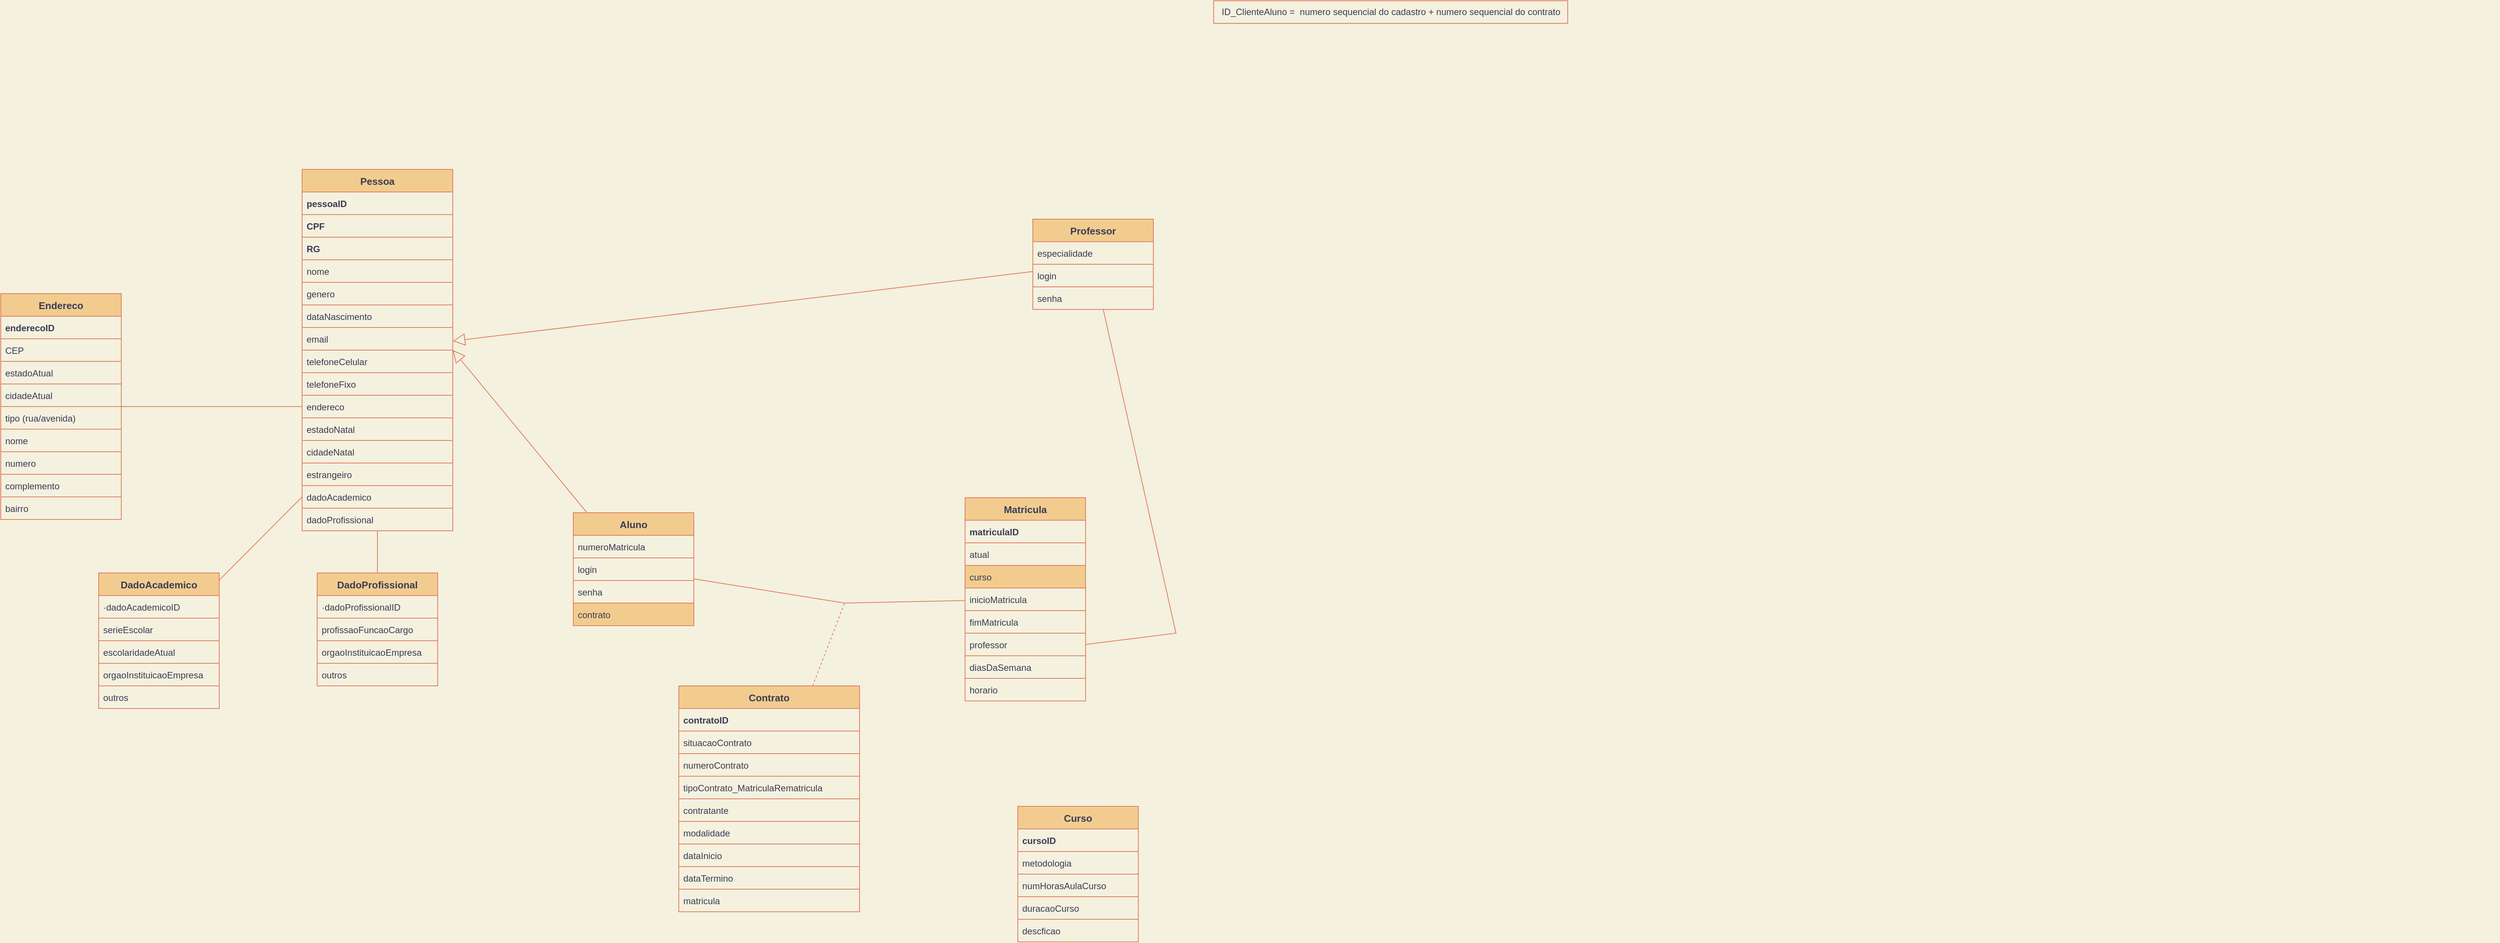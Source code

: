 <mxfile version="20.5.3" type="embed"><diagram id="wKgXzAg9ojGlnTEC1lOn" name="Diagrama de classes"><mxGraphModel dx="2779" dy="756" grid="0" gridSize="10" guides="1" tooltips="1" connect="1" arrows="1" fold="1" page="1" pageScale="1" pageWidth="1654" pageHeight="1169" background="#F4F1DE" math="0" shadow="0"><root><mxCell id="0"/><mxCell id="1" parent="0"/><mxCell id="VG4BFcTrAJ-5tfo0W3qp-12" style="edgeStyle=none;rounded=0;orthogonalLoop=1;jettySize=auto;html=1;strokeColor=#E07A5F;fontSize=12;fontColor=#393C56;endArrow=none;endFill=0;startSize=8;endSize=8;fillColor=#F2CC8F;dashed=1;labelBackgroundColor=#F4F1DE;" parent="1" source="vmr4mE0VQ1Etyp4nwSTQ-23" edge="1"><mxGeometry relative="1" as="geometry"><mxPoint x="40" y="840" as="targetPoint"/></mxGeometry></mxCell><mxCell id="vmr4mE0VQ1Etyp4nwSTQ-23" value="Contrato" style="swimlane;fontStyle=1;childLayout=stackLayout;horizontal=1;startSize=30;horizontalStack=0;resizeParent=1;resizeParentMax=0;resizeLast=0;collapsible=1;marginBottom=0;fillColor=#F2CC8F;strokeColor=#E07A5F;fontColor=#393C56;rounded=0;fontSize=13;labelBackgroundColor=none;strokeWidth=1;" parent="1" vertex="1"><mxGeometry x="-180" y="950" width="240" height="300" as="geometry"/></mxCell><mxCell id="vmr4mE0VQ1Etyp4nwSTQ-24" value="contratoID" style="text;strokeColor=#E07A5F;fillColor=none;align=left;verticalAlign=middle;spacingLeft=4;spacingRight=4;overflow=hidden;points=[[0,0.5],[1,0.5]];portConstraint=eastwest;rotatable=0;fontColor=#393C56;rounded=0;shadow=0;glass=0;fontStyle=1;labelBackgroundColor=none;strokeWidth=1;" parent="vmr4mE0VQ1Etyp4nwSTQ-23" vertex="1"><mxGeometry y="30" width="240" height="30" as="geometry"/></mxCell><mxCell id="vmr4mE0VQ1Etyp4nwSTQ-25" value="situacaoContrato" style="text;strokeColor=#E07A5F;fillColor=none;align=left;verticalAlign=middle;spacingLeft=4;spacingRight=4;overflow=hidden;points=[[0,0.5],[1,0.5]];portConstraint=eastwest;rotatable=0;fontColor=#393C56;rounded=0;labelBackgroundColor=none;strokeWidth=1;" parent="vmr4mE0VQ1Etyp4nwSTQ-23" vertex="1"><mxGeometry y="60" width="240" height="30" as="geometry"/></mxCell><mxCell id="vmr4mE0VQ1Etyp4nwSTQ-31" value="numeroContrato" style="text;strokeColor=#E07A5F;fillColor=none;align=left;verticalAlign=middle;spacingLeft=4;spacingRight=4;overflow=hidden;points=[[0,0.5],[1,0.5]];portConstraint=eastwest;rotatable=0;fontColor=#393C56;rounded=0;labelBackgroundColor=none;strokeWidth=1;" parent="vmr4mE0VQ1Etyp4nwSTQ-23" vertex="1"><mxGeometry y="90" width="240" height="30" as="geometry"/></mxCell><mxCell id="vmr4mE0VQ1Etyp4nwSTQ-26" value="tipoContrato_MatriculaRematricula" style="text;strokeColor=#E07A5F;fillColor=none;align=left;verticalAlign=middle;spacingLeft=4;spacingRight=4;overflow=hidden;points=[[0,0.5],[1,0.5]];portConstraint=eastwest;rotatable=0;fontColor=#393C56;rounded=0;labelBackgroundColor=none;strokeWidth=1;" parent="vmr4mE0VQ1Etyp4nwSTQ-23" vertex="1"><mxGeometry y="120" width="240" height="30" as="geometry"/></mxCell><mxCell id="vmr4mE0VQ1Etyp4nwSTQ-27" value="contratante" style="text;strokeColor=#E07A5F;fillColor=none;align=left;verticalAlign=middle;spacingLeft=4;spacingRight=4;overflow=hidden;points=[[0,0.5],[1,0.5]];portConstraint=eastwest;rotatable=0;fontColor=#393C56;rounded=0;labelBackgroundColor=none;strokeWidth=1;" parent="vmr4mE0VQ1Etyp4nwSTQ-23" vertex="1"><mxGeometry y="150" width="240" height="30" as="geometry"/></mxCell><mxCell id="3MisZbKRAyRNBX8BG2Sv-16" value="modalidade" style="text;strokeColor=#E07A5F;fillColor=none;align=left;verticalAlign=middle;spacingLeft=4;spacingRight=4;overflow=hidden;points=[[0,0.5],[1,0.5]];portConstraint=eastwest;rotatable=0;rounded=0;labelBackgroundColor=none;fontColor=#393C56;strokeWidth=1;" parent="vmr4mE0VQ1Etyp4nwSTQ-23" vertex="1"><mxGeometry y="180" width="240" height="30" as="geometry"/></mxCell><mxCell id="vmr4mE0VQ1Etyp4nwSTQ-29" value="dataInicio" style="text;strokeColor=#E07A5F;fillColor=none;align=left;verticalAlign=middle;spacingLeft=4;spacingRight=4;overflow=hidden;points=[[0,0.5],[1,0.5]];portConstraint=eastwest;rotatable=0;fontColor=#393C56;rounded=0;labelBackgroundColor=none;strokeWidth=1;" parent="vmr4mE0VQ1Etyp4nwSTQ-23" vertex="1"><mxGeometry y="210" width="240" height="30" as="geometry"/></mxCell><mxCell id="vmr4mE0VQ1Etyp4nwSTQ-30" value="dataTermino" style="text;strokeColor=#E07A5F;fillColor=none;align=left;verticalAlign=middle;spacingLeft=4;spacingRight=4;overflow=hidden;points=[[0,0.5],[1,0.5]];portConstraint=eastwest;rotatable=0;fontColor=#393C56;rounded=0;labelBackgroundColor=none;strokeWidth=1;" parent="vmr4mE0VQ1Etyp4nwSTQ-23" vertex="1"><mxGeometry y="240" width="240" height="30" as="geometry"/></mxCell><mxCell id="vmr4mE0VQ1Etyp4nwSTQ-32" value="matricula" style="text;strokeColor=#E07A5F;fillColor=none;align=left;verticalAlign=middle;spacingLeft=4;spacingRight=4;overflow=hidden;points=[[0,0.5],[1,0.5]];portConstraint=eastwest;rotatable=0;rounded=0;labelBackgroundColor=none;fontColor=#393C56;strokeWidth=1;" parent="vmr4mE0VQ1Etyp4nwSTQ-23" vertex="1"><mxGeometry y="270" width="240" height="30" as="geometry"/></mxCell><mxCell id="vmr4mE0VQ1Etyp4nwSTQ-38" value="Matricula" style="swimlane;fontStyle=1;childLayout=stackLayout;horizontal=1;startSize=30;horizontalStack=0;resizeParent=1;resizeParentMax=0;resizeLast=0;collapsible=1;marginBottom=0;fillColor=#F2CC8F;strokeColor=#E07A5F;fontColor=#393C56;rounded=0;fontSize=13;labelBackgroundColor=none;strokeWidth=1;" parent="1" vertex="1"><mxGeometry x="200" y="700" width="160" height="270" as="geometry"/></mxCell><mxCell id="vmr4mE0VQ1Etyp4nwSTQ-39" value="matriculaID" style="text;strokeColor=#E07A5F;fillColor=none;align=left;verticalAlign=middle;spacingLeft=4;spacingRight=4;overflow=hidden;points=[[0,0.5],[1,0.5]];portConstraint=eastwest;rotatable=0;fontColor=#393C56;rounded=0;shadow=0;glass=0;fontStyle=1;labelBackgroundColor=none;strokeWidth=1;" parent="vmr4mE0VQ1Etyp4nwSTQ-38" vertex="1"><mxGeometry y="30" width="160" height="30" as="geometry"/></mxCell><mxCell id="vmr4mE0VQ1Etyp4nwSTQ-40" value="atual" style="text;strokeColor=#E07A5F;fillColor=none;align=left;verticalAlign=middle;spacingLeft=4;spacingRight=4;overflow=hidden;points=[[0,0.5],[1,0.5]];portConstraint=eastwest;rotatable=0;fontColor=#393C56;rounded=0;labelBackgroundColor=none;strokeWidth=1;" parent="vmr4mE0VQ1Etyp4nwSTQ-38" vertex="1"><mxGeometry y="60" width="160" height="30" as="geometry"/></mxCell><mxCell id="vmr4mE0VQ1Etyp4nwSTQ-42" value="curso" style="text;strokeColor=#E07A5F;fillColor=#F2CC8F;align=left;verticalAlign=middle;spacingLeft=4;spacingRight=4;overflow=hidden;points=[[0,0.5],[1,0.5]];portConstraint=eastwest;rotatable=0;rounded=0;labelBackgroundColor=none;fontColor=#393C56;strokeWidth=1;" parent="vmr4mE0VQ1Etyp4nwSTQ-38" vertex="1"><mxGeometry y="90" width="160" height="30" as="geometry"/></mxCell><mxCell id="vmr4mE0VQ1Etyp4nwSTQ-46" value="inicioMatricula" style="text;strokeColor=#E07A5F;fillColor=none;align=left;verticalAlign=middle;spacingLeft=4;spacingRight=4;overflow=hidden;points=[[0,0.5],[1,0.5]];portConstraint=eastwest;rotatable=0;fontColor=#393C56;rounded=0;labelBackgroundColor=none;strokeWidth=1;" parent="vmr4mE0VQ1Etyp4nwSTQ-38" vertex="1"><mxGeometry y="120" width="160" height="30" as="geometry"/></mxCell><mxCell id="vmr4mE0VQ1Etyp4nwSTQ-47" value="fimMatricula" style="text;strokeColor=#E07A5F;fillColor=none;align=left;verticalAlign=middle;spacingLeft=4;spacingRight=4;overflow=hidden;points=[[0,0.5],[1,0.5]];portConstraint=eastwest;rotatable=0;fontColor=#393C56;rounded=0;labelBackgroundColor=none;strokeWidth=1;" parent="vmr4mE0VQ1Etyp4nwSTQ-38" vertex="1"><mxGeometry y="150" width="160" height="30" as="geometry"/></mxCell><mxCell id="vmr4mE0VQ1Etyp4nwSTQ-48" value="professor" style="text;strokeColor=#E07A5F;fillColor=none;align=left;verticalAlign=middle;spacingLeft=4;spacingRight=4;overflow=hidden;points=[[0,0.5],[1,0.5]];portConstraint=eastwest;rotatable=0;fontColor=#393C56;rounded=0;labelBackgroundColor=none;strokeWidth=1;" parent="vmr4mE0VQ1Etyp4nwSTQ-38" vertex="1"><mxGeometry y="180" width="160" height="30" as="geometry"/></mxCell><mxCell id="VG4BFcTrAJ-5tfo0W3qp-19" value="diasDaSemana" style="text;strokeColor=#E07A5F;fillColor=none;align=left;verticalAlign=middle;spacingLeft=4;spacingRight=4;overflow=hidden;points=[[0,0.5],[1,0.5]];portConstraint=eastwest;rotatable=0;fontColor=#393C56;rounded=0;labelBackgroundColor=none;strokeWidth=1;" parent="vmr4mE0VQ1Etyp4nwSTQ-38" vertex="1"><mxGeometry y="210" width="160" height="30" as="geometry"/></mxCell><mxCell id="vmr4mE0VQ1Etyp4nwSTQ-51" value="horario" style="text;strokeColor=#E07A5F;fillColor=none;align=left;verticalAlign=middle;spacingLeft=4;spacingRight=4;overflow=hidden;points=[[0,0.5],[1,0.5]];portConstraint=eastwest;rotatable=0;fontColor=#393C56;rounded=0;labelBackgroundColor=none;strokeWidth=1;" parent="vmr4mE0VQ1Etyp4nwSTQ-38" vertex="1"><mxGeometry y="240" width="160" height="30" as="geometry"/></mxCell><mxCell id="vmr4mE0VQ1Etyp4nwSTQ-58" value="Endereco" style="swimlane;fontStyle=1;childLayout=stackLayout;horizontal=1;startSize=30;horizontalStack=0;resizeParent=1;resizeParentMax=0;resizeLast=0;collapsible=1;marginBottom=0;fillColor=#F2CC8F;strokeColor=#E07A5F;fontColor=#393C56;rounded=0;fontSize=13;labelBackgroundColor=none;strokeWidth=1;" parent="1" vertex="1"><mxGeometry x="-1080" y="429" width="160" height="300" as="geometry"/></mxCell><mxCell id="vmr4mE0VQ1Etyp4nwSTQ-59" value="enderecoID" style="text;strokeColor=#E07A5F;fillColor=none;align=left;verticalAlign=middle;spacingLeft=4;spacingRight=4;overflow=hidden;points=[[0,0.5],[1,0.5]];portConstraint=eastwest;rotatable=0;fontColor=#393C56;rounded=0;shadow=0;glass=0;fontStyle=1;labelBackgroundColor=none;strokeWidth=1;" parent="vmr4mE0VQ1Etyp4nwSTQ-58" vertex="1"><mxGeometry y="30" width="160" height="30" as="geometry"/></mxCell><mxCell id="vmr4mE0VQ1Etyp4nwSTQ-9" value="CEP" style="text;strokeColor=#E07A5F;fillColor=none;align=left;verticalAlign=middle;spacingLeft=4;spacingRight=4;overflow=hidden;points=[[0,0.5],[1,0.5]];portConstraint=eastwest;rotatable=0;fontColor=#393C56;rounded=0;labelBackgroundColor=none;strokeWidth=1;" parent="vmr4mE0VQ1Etyp4nwSTQ-58" vertex="1"><mxGeometry y="60" width="160" height="30" as="geometry"/></mxCell><mxCell id="vmr4mE0VQ1Etyp4nwSTQ-14" value="estadoAtual" style="text;strokeColor=#E07A5F;fillColor=none;align=left;verticalAlign=middle;spacingLeft=4;spacingRight=4;overflow=hidden;points=[[0,0.5],[1,0.5]];portConstraint=eastwest;rotatable=0;fontColor=#393C56;rounded=0;labelBackgroundColor=none;strokeWidth=1;" parent="vmr4mE0VQ1Etyp4nwSTQ-58" vertex="1"><mxGeometry y="90" width="160" height="30" as="geometry"/></mxCell><mxCell id="vmr4mE0VQ1Etyp4nwSTQ-16" value="cidadeAtual" style="text;strokeColor=#E07A5F;fillColor=none;align=left;verticalAlign=middle;spacingLeft=4;spacingRight=4;overflow=hidden;points=[[0,0.5],[1,0.5]];portConstraint=eastwest;rotatable=0;fontColor=#393C56;rounded=0;labelBackgroundColor=none;strokeWidth=1;" parent="vmr4mE0VQ1Etyp4nwSTQ-58" vertex="1"><mxGeometry y="120" width="160" height="30" as="geometry"/></mxCell><mxCell id="vmr4mE0VQ1Etyp4nwSTQ-60" value="tipo (rua/avenida)" style="text;strokeColor=#E07A5F;fillColor=none;align=left;verticalAlign=middle;spacingLeft=4;spacingRight=4;overflow=hidden;points=[[0,0.5],[1,0.5]];portConstraint=eastwest;rotatable=0;fontColor=#393C56;rounded=0;labelBackgroundColor=none;strokeWidth=1;" parent="vmr4mE0VQ1Etyp4nwSTQ-58" vertex="1"><mxGeometry y="150" width="160" height="30" as="geometry"/></mxCell><mxCell id="vmr4mE0VQ1Etyp4nwSTQ-61" value="nome" style="text;strokeColor=#E07A5F;fillColor=none;align=left;verticalAlign=middle;spacingLeft=4;spacingRight=4;overflow=hidden;points=[[0,0.5],[1,0.5]];portConstraint=eastwest;rotatable=0;fontColor=#393C56;rounded=0;labelBackgroundColor=none;strokeWidth=1;" parent="vmr4mE0VQ1Etyp4nwSTQ-58" vertex="1"><mxGeometry y="180" width="160" height="30" as="geometry"/></mxCell><mxCell id="vmr4mE0VQ1Etyp4nwSTQ-62" value="numero" style="text;strokeColor=#E07A5F;fillColor=none;align=left;verticalAlign=middle;spacingLeft=4;spacingRight=4;overflow=hidden;points=[[0,0.5],[1,0.5]];portConstraint=eastwest;rotatable=0;fontColor=#393C56;rounded=0;labelBackgroundColor=none;strokeWidth=1;" parent="vmr4mE0VQ1Etyp4nwSTQ-58" vertex="1"><mxGeometry y="210" width="160" height="30" as="geometry"/></mxCell><mxCell id="vmr4mE0VQ1Etyp4nwSTQ-63" value="complemento" style="text;strokeColor=#E07A5F;fillColor=none;align=left;verticalAlign=middle;spacingLeft=4;spacingRight=4;overflow=hidden;points=[[0,0.5],[1,0.5]];portConstraint=eastwest;rotatable=0;fontColor=#393C56;rounded=0;labelBackgroundColor=none;strokeWidth=1;" parent="vmr4mE0VQ1Etyp4nwSTQ-58" vertex="1"><mxGeometry y="240" width="160" height="30" as="geometry"/></mxCell><mxCell id="vmr4mE0VQ1Etyp4nwSTQ-64" value="bairro" style="text;strokeColor=#E07A5F;fillColor=none;align=left;verticalAlign=middle;spacingLeft=4;spacingRight=4;overflow=hidden;points=[[0,0.5],[1,0.5]];portConstraint=eastwest;rotatable=0;fontColor=#393C56;rounded=0;labelBackgroundColor=none;strokeWidth=1;" parent="vmr4mE0VQ1Etyp4nwSTQ-58" vertex="1"><mxGeometry y="270" width="160" height="30" as="geometry"/></mxCell><mxCell id="VG4BFcTrAJ-5tfo0W3qp-17" style="edgeStyle=none;rounded=0;orthogonalLoop=1;jettySize=auto;html=1;strokeColor=#E07A5F;fontSize=12;fontColor=#393C56;endArrow=none;endFill=0;startSize=8;endSize=14;fillColor=#F2CC8F;labelBackgroundColor=#F4F1DE;" parent="1" source="vmr4mE0VQ1Etyp4nwSTQ-72" target="vmr4mE0VQ1Etyp4nwSTQ-38" edge="1"><mxGeometry relative="1" as="geometry"><Array as="points"><mxPoint x="40" y="840"/></Array></mxGeometry></mxCell><mxCell id="vmr4mE0VQ1Etyp4nwSTQ-72" value="Aluno" style="swimlane;fontStyle=1;childLayout=stackLayout;horizontal=1;startSize=30;horizontalStack=0;resizeParent=1;resizeParentMax=0;resizeLast=0;collapsible=1;marginBottom=0;fillColor=#F2CC8F;strokeColor=#E07A5F;fontColor=#393C56;rounded=0;fontSize=13;labelBackgroundColor=none;strokeWidth=1;" parent="1" vertex="1"><mxGeometry x="-320" y="720" width="160" height="150" as="geometry"/></mxCell><mxCell id="vmr4mE0VQ1Etyp4nwSTQ-74" value="numeroMatricula" style="text;strokeColor=#E07A5F;fillColor=none;align=left;verticalAlign=middle;spacingLeft=4;spacingRight=4;overflow=hidden;points=[[0,0.5],[1,0.5]];portConstraint=eastwest;rotatable=0;fontColor=#393C56;rounded=0;labelBackgroundColor=none;strokeWidth=1;" parent="vmr4mE0VQ1Etyp4nwSTQ-72" vertex="1"><mxGeometry y="30" width="160" height="30" as="geometry"/></mxCell><mxCell id="vmr4mE0VQ1Etyp4nwSTQ-78" value="login" style="text;strokeColor=#E07A5F;fillColor=none;align=left;verticalAlign=middle;spacingLeft=4;spacingRight=4;overflow=hidden;points=[[0,0.5],[1,0.5]];portConstraint=eastwest;rotatable=0;fontColor=#393C56;rounded=0;labelBackgroundColor=none;strokeWidth=1;" parent="vmr4mE0VQ1Etyp4nwSTQ-72" vertex="1"><mxGeometry y="60" width="160" height="30" as="geometry"/></mxCell><mxCell id="vmr4mE0VQ1Etyp4nwSTQ-79" value="senha" style="text;strokeColor=#E07A5F;fillColor=none;align=left;verticalAlign=middle;spacingLeft=4;spacingRight=4;overflow=hidden;points=[[0,0.5],[1,0.5]];portConstraint=eastwest;rotatable=0;fontColor=#393C56;rounded=0;labelBackgroundColor=none;strokeWidth=1;" parent="vmr4mE0VQ1Etyp4nwSTQ-72" vertex="1"><mxGeometry y="90" width="160" height="30" as="geometry"/></mxCell><mxCell id="vmr4mE0VQ1Etyp4nwSTQ-80" value="contrato" style="text;strokeColor=#E07A5F;fillColor=#F2CC8F;align=left;verticalAlign=middle;spacingLeft=4;spacingRight=4;overflow=hidden;points=[[0,0.5],[1,0.5]];portConstraint=eastwest;rotatable=0;rounded=0;labelBackgroundColor=none;fontColor=#393C56;strokeWidth=1;" parent="vmr4mE0VQ1Etyp4nwSTQ-72" vertex="1"><mxGeometry y="120" width="160" height="30" as="geometry"/></mxCell><mxCell id="vmr4mE0VQ1Etyp4nwSTQ-104" value="ID_ClienteAluno =&amp;nbsp; numero sequencial do cadastro + numero sequencial do contrato" style="text;html=1;align=center;verticalAlign=middle;resizable=0;points=[];autosize=1;strokeColor=#E07A5F;fillColor=none;fontColor=#393C56;labelBackgroundColor=none;rounded=0;strokeWidth=1;" parent="1" vertex="1"><mxGeometry x="530" y="40" width="470" height="30" as="geometry"/></mxCell><mxCell id="vmr4mE0VQ1Etyp4nwSTQ-111" style="edgeStyle=orthogonalEdgeStyle;rounded=0;orthogonalLoop=1;jettySize=auto;html=1;exitX=0.5;exitY=1;exitDx=0;exitDy=0;endArrow=none;endFill=0;fontColor=#393C56;strokeColor=#E07A5F;labelBackgroundColor=none;strokeWidth=1;" parent="1" edge="1"><mxGeometry relative="1" as="geometry"><mxPoint x="2235" y="970" as="sourcePoint"/><mxPoint x="2235" y="970" as="targetPoint"/></mxGeometry></mxCell><mxCell id="uFJoaVmChpkuxRk4t4Tf-9" value="DadoProfissional" style="swimlane;fontStyle=1;childLayout=stackLayout;horizontal=1;startSize=30;horizontalStack=0;resizeParent=1;resizeParentMax=0;resizeLast=0;collapsible=1;marginBottom=0;fillColor=#F2CC8F;strokeColor=#E07A5F;fontColor=#393C56;rounded=0;fontSize=13;labelBackgroundColor=none;strokeWidth=1;" parent="1" vertex="1"><mxGeometry x="-660" y="800" width="160" height="150" as="geometry"/></mxCell><mxCell id="3MisZbKRAyRNBX8BG2Sv-2" value="·dadoProfissionalID" style="text;strokeColor=#E07A5F;fillColor=none;align=left;verticalAlign=middle;spacingLeft=4;spacingRight=4;overflow=hidden;points=[[0,0.5],[1,0.5]];portConstraint=eastwest;rotatable=0;fontColor=#393C56;rounded=0;labelBackgroundColor=none;strokeWidth=1;" parent="uFJoaVmChpkuxRk4t4Tf-9" vertex="1"><mxGeometry y="30" width="160" height="30" as="geometry"/></mxCell><mxCell id="uFJoaVmChpkuxRk4t4Tf-11" value="profissaoFuncaoCargo" style="text;strokeColor=#E07A5F;fillColor=none;align=left;verticalAlign=middle;spacingLeft=4;spacingRight=4;overflow=hidden;points=[[0,0.5],[1,0.5]];portConstraint=eastwest;rotatable=0;fontColor=#393C56;rounded=0;labelBackgroundColor=none;strokeWidth=1;" parent="uFJoaVmChpkuxRk4t4Tf-9" vertex="1"><mxGeometry y="60" width="160" height="30" as="geometry"/></mxCell><mxCell id="uFJoaVmChpkuxRk4t4Tf-12" value="orgaoInstituicaoEmpresa" style="text;strokeColor=#E07A5F;fillColor=none;align=left;verticalAlign=middle;spacingLeft=4;spacingRight=4;overflow=hidden;points=[[0,0.5],[1,0.5]];portConstraint=eastwest;rotatable=0;fontColor=#393C56;rounded=0;labelBackgroundColor=none;strokeWidth=1;" parent="uFJoaVmChpkuxRk4t4Tf-9" vertex="1"><mxGeometry y="90" width="160" height="30" as="geometry"/></mxCell><mxCell id="uFJoaVmChpkuxRk4t4Tf-13" value="outros" style="text;strokeColor=#E07A5F;fillColor=none;align=left;verticalAlign=middle;spacingLeft=4;spacingRight=4;overflow=hidden;points=[[0,0.5],[1,0.5]];portConstraint=eastwest;rotatable=0;fontColor=#393C56;rounded=0;labelBackgroundColor=none;strokeWidth=1;" parent="uFJoaVmChpkuxRk4t4Tf-9" vertex="1"><mxGeometry y="120" width="160" height="30" as="geometry"/></mxCell><mxCell id="VG4BFcTrAJ-5tfo0W3qp-13" style="edgeStyle=none;rounded=0;orthogonalLoop=1;jettySize=auto;html=1;strokeColor=#E07A5F;fontSize=12;fontColor=#393C56;endArrow=none;endFill=0;startSize=8;endSize=14;fillColor=#F2CC8F;entryX=0;entryY=0.5;entryDx=0;entryDy=0;labelBackgroundColor=#F4F1DE;" parent="1" source="uFJoaVmChpkuxRk4t4Tf-19" target="vmr4mE0VQ1Etyp4nwSTQ-20" edge="1"><mxGeometry relative="1" as="geometry"/></mxCell><mxCell id="uFJoaVmChpkuxRk4t4Tf-19" value="DadoAcademico" style="swimlane;fontStyle=1;childLayout=stackLayout;horizontal=1;startSize=30;horizontalStack=0;resizeParent=1;resizeParentMax=0;resizeLast=0;collapsible=1;marginBottom=0;fillColor=#F2CC8F;strokeColor=#E07A5F;fontColor=#393C56;rounded=0;fontSize=13;labelBackgroundColor=none;strokeWidth=1;" parent="1" vertex="1"><mxGeometry x="-950" y="800" width="160" height="180" as="geometry"/></mxCell><mxCell id="3MisZbKRAyRNBX8BG2Sv-1" value="·dadoAcademicoID" style="text;strokeColor=#E07A5F;fillColor=none;align=left;verticalAlign=middle;spacingLeft=4;spacingRight=4;overflow=hidden;points=[[0,0.5],[1,0.5]];portConstraint=eastwest;rotatable=0;fontColor=#393C56;rounded=0;labelBackgroundColor=none;strokeWidth=1;" parent="uFJoaVmChpkuxRk4t4Tf-19" vertex="1"><mxGeometry y="30" width="160" height="30" as="geometry"/></mxCell><mxCell id="uFJoaVmChpkuxRk4t4Tf-20" value="serieEscolar" style="text;strokeColor=#E07A5F;fillColor=none;align=left;verticalAlign=middle;spacingLeft=4;spacingRight=4;overflow=hidden;points=[[0,0.5],[1,0.5]];portConstraint=eastwest;rotatable=0;fontColor=#393C56;rounded=0;labelBackgroundColor=none;strokeWidth=1;" parent="uFJoaVmChpkuxRk4t4Tf-19" vertex="1"><mxGeometry y="60" width="160" height="30" as="geometry"/></mxCell><mxCell id="uFJoaVmChpkuxRk4t4Tf-21" value="escolaridadeAtual" style="text;strokeColor=#E07A5F;fillColor=none;align=left;verticalAlign=middle;spacingLeft=4;spacingRight=4;overflow=hidden;points=[[0,0.5],[1,0.5]];portConstraint=eastwest;rotatable=0;fontColor=#393C56;rounded=0;labelBackgroundColor=none;strokeWidth=1;" parent="uFJoaVmChpkuxRk4t4Tf-19" vertex="1"><mxGeometry y="90" width="160" height="30" as="geometry"/></mxCell><mxCell id="uFJoaVmChpkuxRk4t4Tf-22" value="orgaoInstituicaoEmpresa" style="text;strokeColor=#E07A5F;fillColor=none;align=left;verticalAlign=middle;spacingLeft=4;spacingRight=4;overflow=hidden;points=[[0,0.5],[1,0.5]];portConstraint=eastwest;rotatable=0;fontColor=#393C56;rounded=0;labelBackgroundColor=none;strokeWidth=1;" parent="uFJoaVmChpkuxRk4t4Tf-19" vertex="1"><mxGeometry y="120" width="160" height="30" as="geometry"/></mxCell><mxCell id="uFJoaVmChpkuxRk4t4Tf-23" value="outros" style="text;strokeColor=#E07A5F;fillColor=none;align=left;verticalAlign=middle;spacingLeft=4;spacingRight=4;overflow=hidden;points=[[0,0.5],[1,0.5]];portConstraint=eastwest;rotatable=0;fontColor=#393C56;rounded=0;labelBackgroundColor=none;strokeWidth=1;" parent="uFJoaVmChpkuxRk4t4Tf-19" vertex="1"><mxGeometry y="150" width="160" height="30" as="geometry"/></mxCell><mxCell id="VG4BFcTrAJ-5tfo0W3qp-18" style="edgeStyle=none;rounded=0;orthogonalLoop=1;jettySize=auto;html=1;strokeColor=#E07A5F;fontSize=12;fontColor=#393C56;endArrow=none;endFill=0;startSize=8;endSize=14;fillColor=#F2CC8F;entryX=1;entryY=0.5;entryDx=0;entryDy=0;labelBackgroundColor=#F4F1DE;" parent="1" source="OzpYOp_O2W1lYUF9wHdp-2" target="vmr4mE0VQ1Etyp4nwSTQ-48" edge="1"><mxGeometry relative="1" as="geometry"><Array as="points"><mxPoint x="480" y="880"/></Array></mxGeometry></mxCell><mxCell id="OzpYOp_O2W1lYUF9wHdp-2" value="Professor" style="swimlane;fontStyle=1;childLayout=stackLayout;horizontal=1;startSize=30;horizontalStack=0;resizeParent=1;resizeParentMax=0;resizeLast=0;collapsible=1;marginBottom=0;fillColor=#F2CC8F;strokeColor=#E07A5F;fontColor=#393C56;rounded=0;fontSize=13;labelBackgroundColor=none;strokeWidth=1;" parent="1" vertex="1"><mxGeometry x="290" y="330" width="160" height="120" as="geometry"/></mxCell><mxCell id="VG4BFcTrAJ-5tfo0W3qp-1" value="especialidade" style="text;strokeColor=#E07A5F;fillColor=none;align=left;verticalAlign=middle;spacingLeft=4;spacingRight=4;overflow=hidden;points=[[0,0.5],[1,0.5]];portConstraint=eastwest;rotatable=0;fontColor=#393C56;rounded=0;labelBackgroundColor=none;strokeWidth=1;" parent="OzpYOp_O2W1lYUF9wHdp-2" vertex="1"><mxGeometry y="30" width="160" height="30" as="geometry"/></mxCell><mxCell id="VG4BFcTrAJ-5tfo0W3qp-2" value="login" style="text;strokeColor=#E07A5F;fillColor=none;align=left;verticalAlign=middle;spacingLeft=4;spacingRight=4;overflow=hidden;points=[[0,0.5],[1,0.5]];portConstraint=eastwest;rotatable=0;fontColor=#393C56;rounded=0;labelBackgroundColor=none;strokeWidth=1;" parent="OzpYOp_O2W1lYUF9wHdp-2" vertex="1"><mxGeometry y="60" width="160" height="30" as="geometry"/></mxCell><mxCell id="VG4BFcTrAJ-5tfo0W3qp-3" value="senha" style="text;strokeColor=#E07A5F;fillColor=none;align=left;verticalAlign=middle;spacingLeft=4;spacingRight=4;overflow=hidden;points=[[0,0.5],[1,0.5]];portConstraint=eastwest;rotatable=0;fontColor=#393C56;rounded=0;labelBackgroundColor=none;strokeWidth=1;" parent="OzpYOp_O2W1lYUF9wHdp-2" vertex="1"><mxGeometry y="90" width="160" height="30" as="geometry"/></mxCell><mxCell id="VG4BFcTrAJ-5tfo0W3qp-7" style="orthogonalLoop=1;jettySize=auto;html=1;strokeColor=#E07A5F;fontSize=12;fontColor=#393C56;endArrow=block;endFill=0;startSize=8;endSize=14;fillColor=#F2CC8F;labelBackgroundColor=#F4F1DE;rounded=0;" parent="1" source="OzpYOp_O2W1lYUF9wHdp-2" target="vmr4mE0VQ1Etyp4nwSTQ-1" edge="1"><mxGeometry relative="1" as="geometry"><mxPoint x="-350" y="350" as="sourcePoint"/><mxPoint x="-480" y="309" as="targetPoint"/></mxGeometry></mxCell><mxCell id="VG4BFcTrAJ-5tfo0W3qp-8" style="rounded=0;orthogonalLoop=1;jettySize=auto;html=1;fontSize=12;endArrow=block;endFill=0;startSize=8;endSize=14;labelBackgroundColor=none;strokeColor=#E07A5F;fontColor=#393C56;strokeWidth=1;" parent="1" source="vmr4mE0VQ1Etyp4nwSTQ-72" edge="1"><mxGeometry relative="1" as="geometry"><mxPoint x="-300" y="785" as="sourcePoint"/><mxPoint x="-480" y="504" as="targetPoint"/></mxGeometry></mxCell><mxCell id="VG4BFcTrAJ-5tfo0W3qp-10" style="rounded=0;orthogonalLoop=1;jettySize=auto;html=1;fontSize=12;startSize=8;endSize=8;endArrow=none;endFill=0;labelBackgroundColor=none;strokeColor=#E07A5F;fontColor=#393C56;strokeWidth=1;" parent="1" source="vmr4mE0VQ1Etyp4nwSTQ-58" target="vmr4mE0VQ1Etyp4nwSTQ-12" edge="1"><mxGeometry relative="1" as="geometry"><mxPoint x="-1060" y="600" as="sourcePoint"/><mxPoint x="-680" y="579" as="targetPoint"/></mxGeometry></mxCell><mxCell id="VG4BFcTrAJ-5tfo0W3qp-11" style="rounded=0;orthogonalLoop=1;jettySize=auto;html=1;strokeColor=#E07A5F;fontSize=12;fontColor=#393C56;endArrow=none;endFill=0;startSize=8;endSize=8;fillColor=#F2CC8F;labelBackgroundColor=none;strokeWidth=1;" parent="1" source="uFJoaVmChpkuxRk4t4Tf-9" target="uFJoaVmChpkuxRk4t4Tf-25" edge="1"><mxGeometry relative="1" as="geometry"><mxPoint x="-590" y="840" as="sourcePoint"/><mxPoint x="-680" y="729" as="targetPoint"/></mxGeometry></mxCell><mxCell id="vmr4mE0VQ1Etyp4nwSTQ-1" value="Pessoa" style="swimlane;fontStyle=1;childLayout=stackLayout;horizontal=1;startSize=30;horizontalStack=0;resizeParent=1;resizeParentMax=0;resizeLast=0;collapsible=1;marginBottom=0;fillColor=#F2CC8F;strokeColor=#E07A5F;fontColor=#393C56;rounded=0;fontSize=13;labelBackgroundColor=none;strokeWidth=1;" parent="1" vertex="1"><mxGeometry x="-680" y="264" width="200" height="480" as="geometry"/></mxCell><mxCell id="vmr4mE0VQ1Etyp4nwSTQ-2" value="pessoaID" style="text;strokeColor=#E07A5F;fillColor=none;align=left;verticalAlign=middle;spacingLeft=4;spacingRight=4;overflow=hidden;points=[[0,0.5],[1,0.5]];portConstraint=eastwest;rotatable=0;fontColor=#393C56;rounded=0;shadow=0;glass=0;fontStyle=1;labelBackgroundColor=none;strokeWidth=1;" parent="vmr4mE0VQ1Etyp4nwSTQ-1" vertex="1"><mxGeometry y="30" width="200" height="30" as="geometry"/></mxCell><mxCell id="vmr4mE0VQ1Etyp4nwSTQ-3" value="CPF" style="text;strokeColor=#E07A5F;fillColor=none;align=left;verticalAlign=middle;spacingLeft=4;spacingRight=4;overflow=hidden;points=[[0,0.5],[1,0.5]];portConstraint=eastwest;rotatable=0;fontColor=#393C56;rounded=0;labelBackgroundColor=none;fontStyle=1;strokeWidth=1;" parent="vmr4mE0VQ1Etyp4nwSTQ-1" vertex="1"><mxGeometry y="60" width="200" height="30" as="geometry"/></mxCell><mxCell id="vmr4mE0VQ1Etyp4nwSTQ-4" value="RG" style="text;strokeColor=#E07A5F;fillColor=none;align=left;verticalAlign=middle;spacingLeft=4;spacingRight=4;overflow=hidden;points=[[0,0.5],[1,0.5]];portConstraint=eastwest;rotatable=0;fontColor=#393C56;rounded=0;labelBackgroundColor=none;fontStyle=1;strokeWidth=1;" parent="vmr4mE0VQ1Etyp4nwSTQ-1" vertex="1"><mxGeometry y="90" width="200" height="30" as="geometry"/></mxCell><mxCell id="vmr4mE0VQ1Etyp4nwSTQ-5" value="nome" style="text;strokeColor=#E07A5F;fillColor=none;align=left;verticalAlign=middle;spacingLeft=4;spacingRight=4;overflow=hidden;points=[[0,0.5],[1,0.5]];portConstraint=eastwest;rotatable=0;rounded=0;labelBackgroundColor=none;fontColor=#393C56;strokeWidth=1;" parent="vmr4mE0VQ1Etyp4nwSTQ-1" vertex="1"><mxGeometry y="120" width="200" height="30" as="geometry"/></mxCell><mxCell id="vmr4mE0VQ1Etyp4nwSTQ-6" value="genero" style="text;strokeColor=#E07A5F;fillColor=none;align=left;verticalAlign=middle;spacingLeft=4;spacingRight=4;overflow=hidden;points=[[0,0.5],[1,0.5]];portConstraint=eastwest;rotatable=0;fontColor=#393C56;rounded=0;labelBackgroundColor=none;strokeWidth=1;" parent="vmr4mE0VQ1Etyp4nwSTQ-1" vertex="1"><mxGeometry y="150" width="200" height="30" as="geometry"/></mxCell><mxCell id="vmr4mE0VQ1Etyp4nwSTQ-7" value="dataNascimento" style="text;strokeColor=#E07A5F;fillColor=none;align=left;verticalAlign=middle;spacingLeft=4;spacingRight=4;overflow=hidden;points=[[0,0.5],[1,0.5]];portConstraint=eastwest;rotatable=0;fontColor=#393C56;rounded=0;labelBackgroundColor=none;strokeWidth=1;" parent="vmr4mE0VQ1Etyp4nwSTQ-1" vertex="1"><mxGeometry y="180" width="200" height="30" as="geometry"/></mxCell><mxCell id="vmr4mE0VQ1Etyp4nwSTQ-8" value="email" style="text;strokeColor=#E07A5F;fillColor=none;align=left;verticalAlign=middle;spacingLeft=4;spacingRight=4;overflow=hidden;points=[[0,0.5],[1,0.5]];portConstraint=eastwest;rotatable=0;fontColor=#393C56;rounded=0;labelBackgroundColor=none;strokeWidth=1;" parent="vmr4mE0VQ1Etyp4nwSTQ-1" vertex="1"><mxGeometry y="210" width="200" height="30" as="geometry"/></mxCell><mxCell id="vmr4mE0VQ1Etyp4nwSTQ-10" value="telefoneCelular" style="text;strokeColor=#E07A5F;fillColor=none;align=left;verticalAlign=middle;spacingLeft=4;spacingRight=4;overflow=hidden;points=[[0,0.5],[1,0.5]];portConstraint=eastwest;rotatable=0;fontColor=#393C56;rounded=0;labelBackgroundColor=none;strokeWidth=1;" parent="vmr4mE0VQ1Etyp4nwSTQ-1" vertex="1"><mxGeometry y="240" width="200" height="30" as="geometry"/></mxCell><mxCell id="vmr4mE0VQ1Etyp4nwSTQ-11" value="telefoneFixo" style="text;strokeColor=#E07A5F;fillColor=none;align=left;verticalAlign=middle;spacingLeft=4;spacingRight=4;overflow=hidden;points=[[0,0.5],[1,0.5]];portConstraint=eastwest;rotatable=0;fontColor=#393C56;rounded=0;labelBackgroundColor=none;strokeWidth=1;" parent="vmr4mE0VQ1Etyp4nwSTQ-1" vertex="1"><mxGeometry y="270" width="200" height="30" as="geometry"/></mxCell><mxCell id="vmr4mE0VQ1Etyp4nwSTQ-12" value="endereco" style="text;strokeColor=#E07A5F;fillColor=none;align=left;verticalAlign=middle;spacingLeft=4;spacingRight=4;overflow=hidden;points=[[0,0.5],[1,0.5]];portConstraint=eastwest;rotatable=0;rounded=0;labelBackgroundColor=none;fontColor=#393C56;strokeWidth=1;" parent="vmr4mE0VQ1Etyp4nwSTQ-1" vertex="1"><mxGeometry y="300" width="200" height="30" as="geometry"/></mxCell><mxCell id="vmr4mE0VQ1Etyp4nwSTQ-13" value="estadoNatal" style="text;strokeColor=#E07A5F;fillColor=none;align=left;verticalAlign=middle;spacingLeft=4;spacingRight=4;overflow=hidden;points=[[0,0.5],[1,0.5]];portConstraint=eastwest;rotatable=0;fontColor=#393C56;rounded=0;labelBackgroundColor=none;strokeWidth=1;" parent="vmr4mE0VQ1Etyp4nwSTQ-1" vertex="1"><mxGeometry y="330" width="200" height="30" as="geometry"/></mxCell><mxCell id="vmr4mE0VQ1Etyp4nwSTQ-15" value="cidadeNatal" style="text;strokeColor=#E07A5F;fillColor=none;align=left;verticalAlign=middle;spacingLeft=4;spacingRight=4;overflow=hidden;points=[[0,0.5],[1,0.5]];portConstraint=eastwest;rotatable=0;fontColor=#393C56;rounded=0;labelBackgroundColor=none;strokeWidth=1;" parent="vmr4mE0VQ1Etyp4nwSTQ-1" vertex="1"><mxGeometry y="360" width="200" height="30" as="geometry"/></mxCell><mxCell id="vmr4mE0VQ1Etyp4nwSTQ-17" value="estrangeiro" style="text;strokeColor=#E07A5F;fillColor=none;align=left;verticalAlign=middle;spacingLeft=4;spacingRight=4;overflow=hidden;points=[[0,0.5],[1,0.5]];portConstraint=eastwest;rotatable=0;fontColor=#393C56;rounded=0;labelBackgroundColor=none;strokeWidth=1;" parent="vmr4mE0VQ1Etyp4nwSTQ-1" vertex="1"><mxGeometry y="390" width="200" height="30" as="geometry"/></mxCell><mxCell id="vmr4mE0VQ1Etyp4nwSTQ-20" value="dadoAcademico" style="text;strokeColor=#E07A5F;fillColor=none;align=left;verticalAlign=middle;spacingLeft=4;spacingRight=4;overflow=hidden;points=[[0,0.5],[1,0.5]];portConstraint=eastwest;rotatable=0;fontColor=#393C56;rounded=0;labelBackgroundColor=none;strokeWidth=1;" parent="vmr4mE0VQ1Etyp4nwSTQ-1" vertex="1"><mxGeometry y="420" width="200" height="30" as="geometry"/></mxCell><mxCell id="uFJoaVmChpkuxRk4t4Tf-25" value="dadoProfissional" style="text;strokeColor=#E07A5F;fillColor=none;align=left;verticalAlign=middle;spacingLeft=4;spacingRight=4;overflow=hidden;points=[[0,0.5],[1,0.5]];portConstraint=eastwest;rotatable=0;fontColor=#393C56;rounded=0;labelBackgroundColor=none;strokeWidth=1;" parent="vmr4mE0VQ1Etyp4nwSTQ-1" vertex="1"><mxGeometry y="450" width="200" height="30" as="geometry"/></mxCell><mxCell id="3MisZbKRAyRNBX8BG2Sv-3" value="Curso" style="swimlane;fontStyle=1;childLayout=stackLayout;horizontal=1;startSize=30;horizontalStack=0;resizeParent=1;resizeParentMax=0;resizeLast=0;collapsible=1;marginBottom=0;fillColor=#F2CC8F;strokeColor=#E07A5F;fontColor=#393C56;rounded=0;fontSize=13;labelBackgroundColor=none;strokeWidth=1;" parent="1" vertex="1"><mxGeometry x="270" y="1110" width="160" height="180" as="geometry"/></mxCell><mxCell id="3MisZbKRAyRNBX8BG2Sv-4" value="cursoID" style="text;strokeColor=#E07A5F;fillColor=none;align=left;verticalAlign=middle;spacingLeft=4;spacingRight=4;overflow=hidden;points=[[0,0.5],[1,0.5]];portConstraint=eastwest;rotatable=0;fontColor=#393C56;rounded=0;shadow=0;glass=0;fontStyle=1;labelBackgroundColor=none;strokeWidth=1;" parent="3MisZbKRAyRNBX8BG2Sv-3" vertex="1"><mxGeometry y="30" width="160" height="30" as="geometry"/></mxCell><mxCell id="3MisZbKRAyRNBX8BG2Sv-7" value="metodologia" style="text;strokeColor=#E07A5F;fillColor=none;align=left;verticalAlign=middle;spacingLeft=4;spacingRight=4;overflow=hidden;points=[[0,0.5],[1,0.5]];portConstraint=eastwest;rotatable=0;fontColor=#393C56;rounded=0;labelBackgroundColor=none;strokeWidth=1;" parent="3MisZbKRAyRNBX8BG2Sv-3" vertex="1"><mxGeometry y="60" width="160" height="30" as="geometry"/></mxCell><mxCell id="3MisZbKRAyRNBX8BG2Sv-11" value="numHorasAulaCurso" style="text;strokeColor=#E07A5F;fillColor=none;align=left;verticalAlign=middle;spacingLeft=4;spacingRight=4;overflow=hidden;points=[[0,0.5],[1,0.5]];portConstraint=eastwest;rotatable=0;fontColor=#393C56;rounded=0;labelBackgroundColor=none;strokeWidth=1;" parent="3MisZbKRAyRNBX8BG2Sv-3" vertex="1"><mxGeometry y="90" width="160" height="30" as="geometry"/></mxCell><mxCell id="3MisZbKRAyRNBX8BG2Sv-12" value="duracaoCurso" style="text;strokeColor=#E07A5F;fillColor=none;align=left;verticalAlign=middle;spacingLeft=4;spacingRight=4;overflow=hidden;points=[[0,0.5],[1,0.5]];portConstraint=eastwest;rotatable=0;fontColor=#393C56;rounded=0;labelBackgroundColor=none;strokeWidth=1;" parent="3MisZbKRAyRNBX8BG2Sv-3" vertex="1"><mxGeometry y="120" width="160" height="30" as="geometry"/></mxCell><mxCell id="3MisZbKRAyRNBX8BG2Sv-15" value="descficao" style="text;strokeColor=#E07A5F;fillColor=none;align=left;verticalAlign=middle;spacingLeft=4;spacingRight=4;overflow=hidden;points=[[0,0.5],[1,0.5]];portConstraint=eastwest;rotatable=0;fontColor=#393C56;rounded=0;labelBackgroundColor=none;strokeWidth=1;" parent="3MisZbKRAyRNBX8BG2Sv-3" vertex="1"><mxGeometry y="150" width="160" height="30" as="geometry"/></mxCell></root></mxGraphModel></diagram></mxfile>